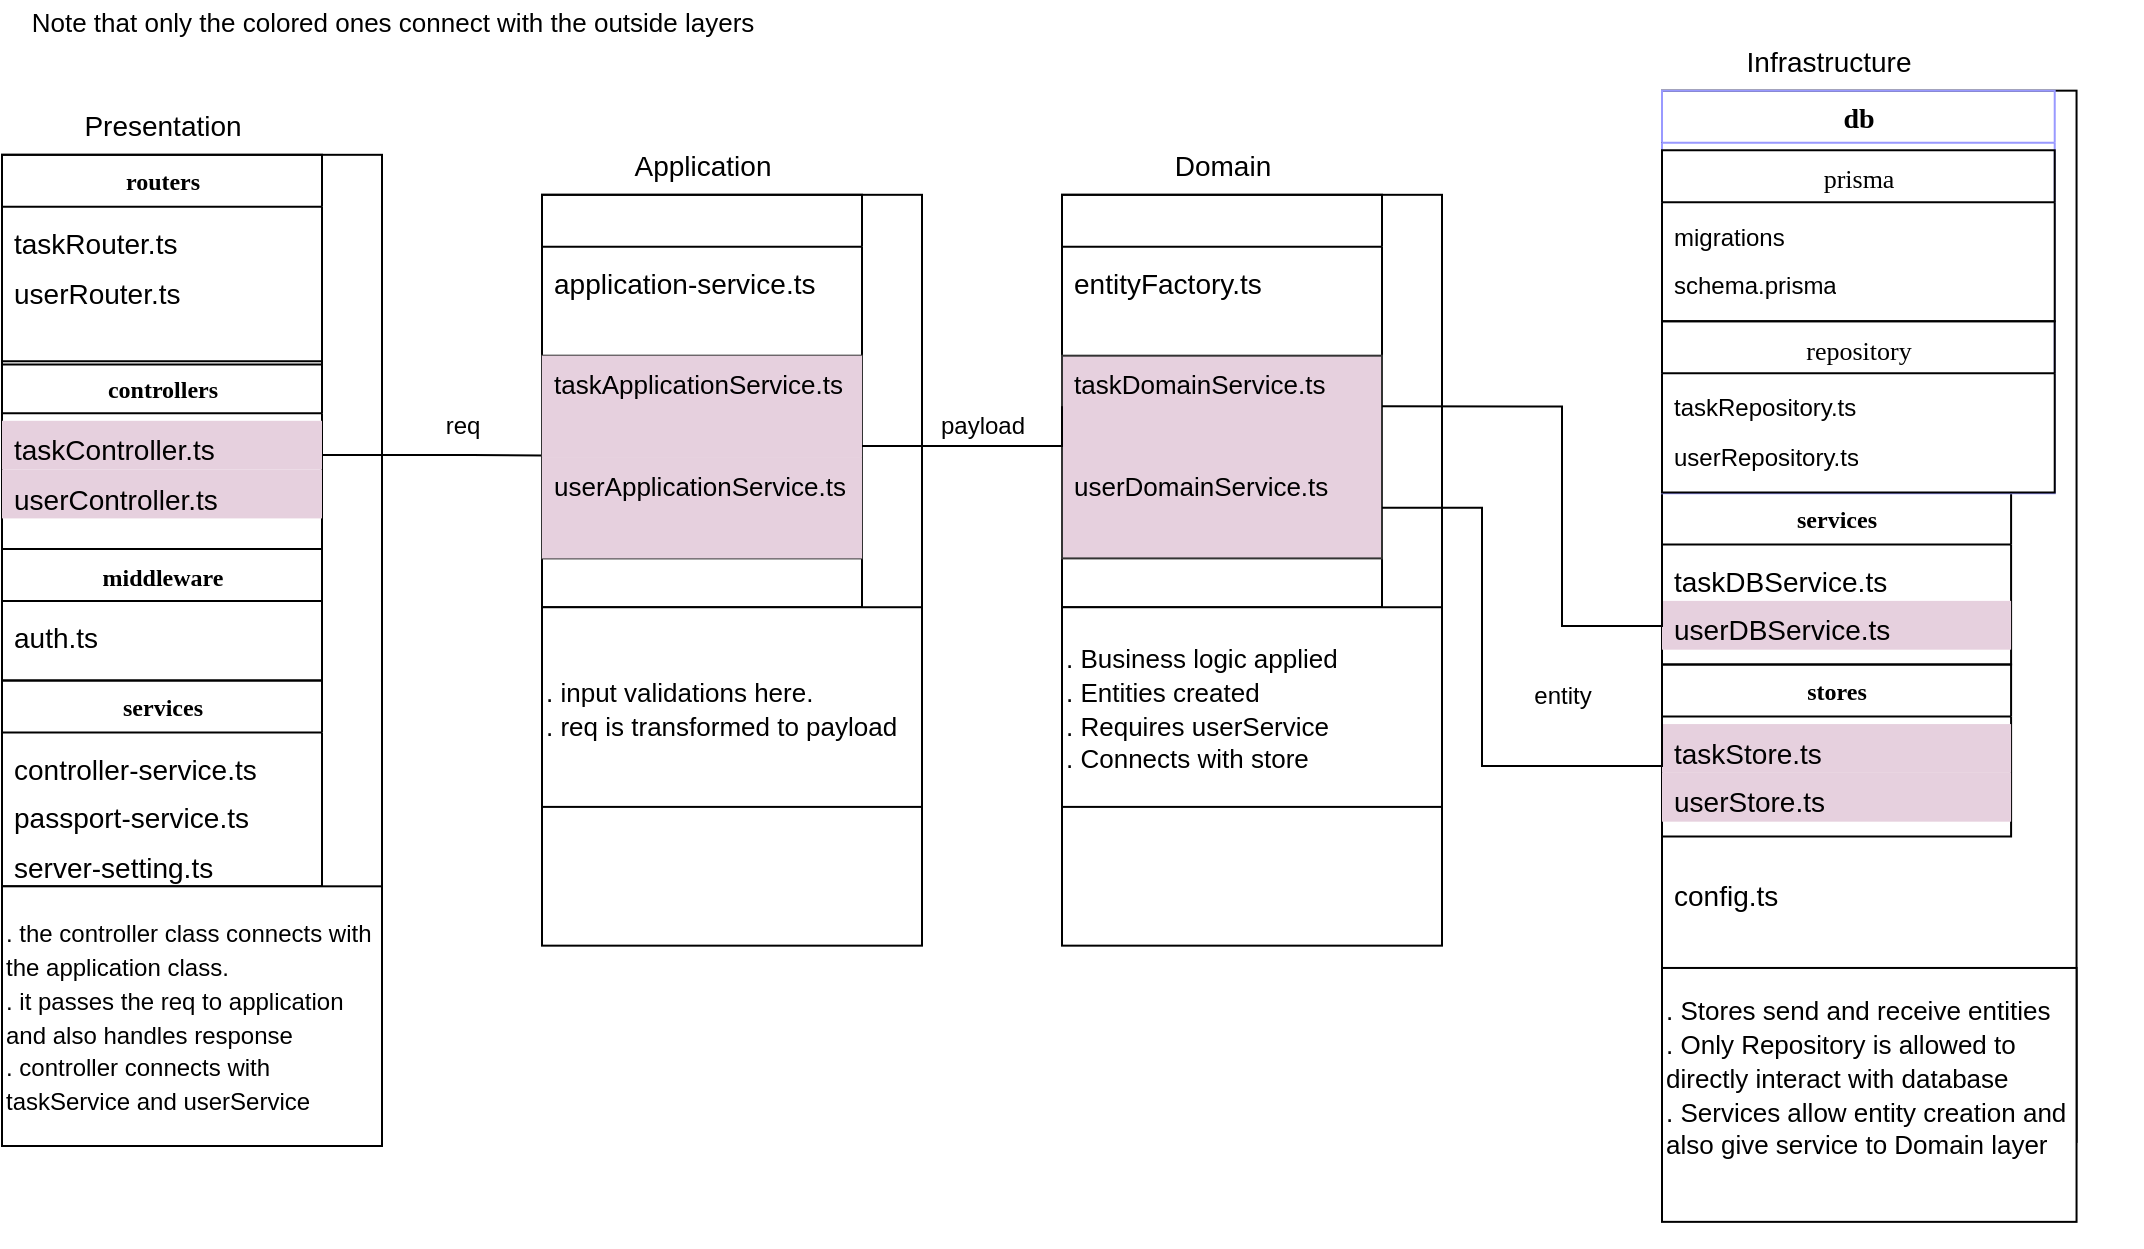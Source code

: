 <mxfile version="17.4.4" type="device"><diagram name="Page-1" id="6133507b-19e7-1e82-6fc7-422aa6c4b21f"><mxGraphModel dx="1320" dy="482" grid="1" gridSize="10" guides="1" tooltips="1" connect="1" arrows="1" fold="1" page="1" pageScale="1" pageWidth="1100" pageHeight="850" background="none" math="0" shadow="0"><root><mxCell id="0"/><mxCell id="1" parent="0"/><mxCell id="7423s3LigYlX9mgCSXaz-68" value="" style="group" vertex="1" connectable="0" parent="1"><mxGeometry x="20" y="90" width="220" height="550" as="geometry"/></mxCell><mxCell id="7423s3LigYlX9mgCSXaz-44" value="" style="group" vertex="1" connectable="0" parent="7423s3LigYlX9mgCSXaz-68"><mxGeometry width="200" height="550" as="geometry"/></mxCell><object label="" id="7423s3LigYlX9mgCSXaz-10"><mxCell style="whiteSpace=wrap;html=1;" vertex="1" parent="7423s3LigYlX9mgCSXaz-44"><mxGeometry y="24.403" width="190" height="375.427" as="geometry"/></mxCell></object><mxCell id="7423s3LigYlX9mgCSXaz-2" value="routers" style="swimlane;html=1;fontStyle=1;align=center;verticalAlign=top;childLayout=stackLayout;horizontal=1;startSize=26;horizontalStack=0;resizeParent=1;resizeLast=0;collapsible=1;marginBottom=0;swimlaneFillColor=#ffffff;rounded=0;shadow=0;comic=0;labelBackgroundColor=none;strokeWidth=1;fillColor=none;fontFamily=Verdana;fontSize=12" vertex="1" parent="7423s3LigYlX9mgCSXaz-44"><mxGeometry y="24.403" width="160" height="104.84" as="geometry"><mxRectangle y="24.403" width="120" height="26" as="alternateBounds"/></mxGeometry></mxCell><mxCell id="7423s3LigYlX9mgCSXaz-3" value="+ field: type" style="text;html=1;strokeColor=none;fillColor=none;align=left;verticalAlign=top;spacingLeft=4;spacingRight=4;whiteSpace=wrap;overflow=hidden;rotatable=0;points=[[0,0.5],[1,0.5]];portConstraint=eastwest;" vertex="1" parent="7423s3LigYlX9mgCSXaz-2"><mxGeometry y="26" width="160" height="3.754" as="geometry"/></mxCell><mxCell id="7423s3LigYlX9mgCSXaz-7" value="&lt;font style=&quot;font-size: 14px&quot;&gt;taskRouter.ts&lt;/font&gt;" style="text;html=1;strokeColor=none;fillColor=none;align=left;verticalAlign=top;spacingLeft=4;spacingRight=4;whiteSpace=wrap;overflow=hidden;rotatable=0;points=[[0,0.5],[1,0.5]];portConstraint=eastwest;" vertex="1" parent="7423s3LigYlX9mgCSXaz-2"><mxGeometry y="29.754" width="160" height="24.403" as="geometry"/></mxCell><mxCell id="7423s3LigYlX9mgCSXaz-4" value="&lt;font style=&quot;font-size: 14px&quot;&gt;userRouter.ts&lt;/font&gt;" style="text;html=1;strokeColor=none;fillColor=none;align=left;verticalAlign=top;spacingLeft=4;spacingRight=4;whiteSpace=wrap;overflow=hidden;rotatable=0;points=[[0,0.5],[1,0.5]];portConstraint=eastwest;" vertex="1" parent="7423s3LigYlX9mgCSXaz-2"><mxGeometry y="54.157" width="160" height="50.683" as="geometry"/></mxCell><mxCell id="7423s3LigYlX9mgCSXaz-11" value="&lt;font style=&quot;font-size: 14px&quot;&gt;Presentation&lt;/font&gt;" style="text;html=1;resizable=0;autosize=1;align=center;verticalAlign=middle;points=[];fillColor=none;strokeColor=none;rounded=0;" vertex="1" parent="7423s3LigYlX9mgCSXaz-44"><mxGeometry x="35" width="90" height="20" as="geometry"/></mxCell><mxCell id="7423s3LigYlX9mgCSXaz-20" value="controllers" style="swimlane;html=1;fontStyle=1;align=center;verticalAlign=top;childLayout=stackLayout;horizontal=1;startSize=26;horizontalStack=0;resizeParent=1;resizeLast=0;collapsible=1;marginBottom=0;swimlaneFillColor=#ffffff;rounded=0;shadow=0;comic=0;labelBackgroundColor=none;strokeWidth=1;fillColor=none;fontFamily=Verdana;fontSize=12" vertex="1" parent="7423s3LigYlX9mgCSXaz-44"><mxGeometry y="127.645" width="160" height="93.857" as="geometry"><mxRectangle x="40" y="310" width="120" height="26" as="alternateBounds"/></mxGeometry></mxCell><mxCell id="7423s3LigYlX9mgCSXaz-21" value="+ field: type" style="text;html=1;strokeColor=none;fillColor=none;align=left;verticalAlign=top;spacingLeft=4;spacingRight=4;whiteSpace=wrap;overflow=hidden;rotatable=0;points=[[0,0.5],[1,0.5]];portConstraint=eastwest;" vertex="1" parent="7423s3LigYlX9mgCSXaz-20"><mxGeometry y="26" width="160" height="3.754" as="geometry"/></mxCell><mxCell id="7423s3LigYlX9mgCSXaz-22" value="&lt;font style=&quot;font-size: 14px&quot;&gt;taskController.ts&lt;/font&gt;" style="text;html=1;strokeColor=none;fillColor=#E6D0DE;align=left;verticalAlign=top;spacingLeft=4;spacingRight=4;whiteSpace=wrap;overflow=hidden;rotatable=0;points=[[0,0.5],[1,0.5]];portConstraint=eastwest;" vertex="1" parent="7423s3LigYlX9mgCSXaz-20"><mxGeometry y="29.754" width="160" height="24.403" as="geometry"/></mxCell><mxCell id="7423s3LigYlX9mgCSXaz-40" value="&lt;font style=&quot;font-size: 14px&quot;&gt;userController.ts&lt;/font&gt;" style="text;html=1;strokeColor=none;fillColor=#E6D0DE;align=left;verticalAlign=top;spacingLeft=4;spacingRight=4;whiteSpace=wrap;overflow=hidden;rotatable=0;points=[[0,0.5],[1,0.5]];portConstraint=eastwest;" vertex="1" parent="7423s3LigYlX9mgCSXaz-20"><mxGeometry y="54.157" width="160" height="24.403" as="geometry"/></mxCell><mxCell id="7423s3LigYlX9mgCSXaz-28" value="middleware" style="swimlane;html=1;fontStyle=1;align=center;verticalAlign=top;childLayout=stackLayout;horizontal=1;startSize=26;horizontalStack=0;resizeParent=1;resizeLast=0;collapsible=1;marginBottom=0;swimlaneFillColor=#ffffff;rounded=0;shadow=0;comic=0;labelBackgroundColor=none;strokeWidth=1;fillColor=none;fontFamily=Verdana;fontSize=12" vertex="1" parent="7423s3LigYlX9mgCSXaz-44"><mxGeometry y="221.502" width="160" height="65.7" as="geometry"><mxRectangle x="40" y="420" width="120" height="26" as="alternateBounds"/></mxGeometry></mxCell><mxCell id="7423s3LigYlX9mgCSXaz-29" value="+ field: type" style="text;html=1;strokeColor=none;fillColor=none;align=left;verticalAlign=top;spacingLeft=4;spacingRight=4;whiteSpace=wrap;overflow=hidden;rotatable=0;points=[[0,0.5],[1,0.5]];portConstraint=eastwest;" vertex="1" parent="7423s3LigYlX9mgCSXaz-28"><mxGeometry y="26" width="160" height="3.754" as="geometry"/></mxCell><mxCell id="7423s3LigYlX9mgCSXaz-30" value="&lt;font style=&quot;font-size: 14px&quot;&gt;auth.ts&lt;/font&gt;" style="text;html=1;strokeColor=none;fillColor=none;align=left;verticalAlign=top;spacingLeft=4;spacingRight=4;whiteSpace=wrap;overflow=hidden;rotatable=0;points=[[0,0.5],[1,0.5]];portConstraint=eastwest;" vertex="1" parent="7423s3LigYlX9mgCSXaz-28"><mxGeometry y="29.754" width="160" height="24.403" as="geometry"/></mxCell><mxCell id="7423s3LigYlX9mgCSXaz-32" value="services" style="swimlane;html=1;fontStyle=1;align=center;verticalAlign=top;childLayout=stackLayout;horizontal=1;startSize=26;horizontalStack=0;resizeParent=1;resizeLast=0;collapsible=1;marginBottom=0;swimlaneFillColor=#ffffff;rounded=0;shadow=0;comic=0;labelBackgroundColor=none;strokeWidth=1;fillColor=none;fontFamily=Verdana;fontSize=12" vertex="1" parent="7423s3LigYlX9mgCSXaz-44"><mxGeometry y="287.201" width="160" height="102.962" as="geometry"><mxRectangle x="40" y="490" width="120" height="26" as="alternateBounds"/></mxGeometry></mxCell><mxCell id="7423s3LigYlX9mgCSXaz-33" value="+ field: type" style="text;html=1;strokeColor=none;fillColor=none;align=left;verticalAlign=top;spacingLeft=4;spacingRight=4;whiteSpace=wrap;overflow=hidden;rotatable=0;points=[[0,0.5],[1,0.5]];portConstraint=eastwest;" vertex="1" parent="7423s3LigYlX9mgCSXaz-32"><mxGeometry y="26" width="160" height="3.754" as="geometry"/></mxCell><mxCell id="7423s3LigYlX9mgCSXaz-34" value="&lt;font style=&quot;font-size: 14px&quot;&gt;controller-service.ts&lt;/font&gt;" style="text;html=1;strokeColor=none;fillColor=none;align=left;verticalAlign=top;spacingLeft=4;spacingRight=4;whiteSpace=wrap;overflow=hidden;rotatable=0;points=[[0,0.5],[1,0.5]];portConstraint=eastwest;" vertex="1" parent="7423s3LigYlX9mgCSXaz-32"><mxGeometry y="29.754" width="160" height="24.403" as="geometry"/></mxCell><mxCell id="7423s3LigYlX9mgCSXaz-35" value="&lt;font style=&quot;font-size: 14px&quot;&gt;passport-service.ts&lt;/font&gt;" style="text;html=1;strokeColor=none;fillColor=none;align=left;verticalAlign=top;spacingLeft=4;spacingRight=4;whiteSpace=wrap;overflow=hidden;rotatable=0;points=[[0,0.5],[1,0.5]];portConstraint=eastwest;" vertex="1" parent="7423s3LigYlX9mgCSXaz-32"><mxGeometry y="54.157" width="160" height="24.403" as="geometry"/></mxCell><mxCell id="7423s3LigYlX9mgCSXaz-36" value="&lt;font style=&quot;font-size: 14px&quot;&gt;server-setting.ts&lt;/font&gt;" style="text;html=1;strokeColor=none;fillColor=none;align=left;verticalAlign=top;spacingLeft=4;spacingRight=4;whiteSpace=wrap;overflow=hidden;rotatable=0;points=[[0,0.5],[1,0.5]];portConstraint=eastwest;" vertex="1" parent="7423s3LigYlX9mgCSXaz-32"><mxGeometry y="78.56" width="160" height="24.403" as="geometry"/></mxCell><mxCell id="7423s3LigYlX9mgCSXaz-42" value="&lt;div&gt;&lt;span style=&quot;font-size: 12px&quot;&gt;. the controller class connects with the application class.&lt;/span&gt;&lt;/div&gt;&lt;div&gt;&lt;font style=&quot;font-size: 12px&quot;&gt;. it passes the req to application and also handles response&lt;/font&gt;&lt;/div&gt;&lt;div&gt;&lt;span style=&quot;font-size: 12px&quot;&gt;. controller connects with taskService and userService&lt;/span&gt;&lt;/div&gt;" style="whiteSpace=wrap;html=1;fontSize=14;align=left;" vertex="1" parent="7423s3LigYlX9mgCSXaz-44"><mxGeometry y="390.16" width="190" height="129.84" as="geometry"/></mxCell><mxCell id="7423s3LigYlX9mgCSXaz-67" style="edgeStyle=orthogonalEdgeStyle;rounded=0;orthogonalLoop=1;jettySize=auto;html=1;fontFamily=Helvetica;fontSize=12;" edge="1" parent="7423s3LigYlX9mgCSXaz-68" source="7423s3LigYlX9mgCSXaz-20"><mxGeometry relative="1" as="geometry"><mxPoint x="310" y="175" as="targetPoint"/></mxGeometry></mxCell><mxCell id="7423s3LigYlX9mgCSXaz-103" value="" style="group" vertex="1" connectable="0" parent="1"><mxGeometry x="290" y="110" width="250" height="550" as="geometry"/></mxCell><mxCell id="7423s3LigYlX9mgCSXaz-69" value="" style="group" vertex="1" connectable="0" parent="7423s3LigYlX9mgCSXaz-103"><mxGeometry width="250" height="550" as="geometry"/></mxCell><mxCell id="7423s3LigYlX9mgCSXaz-70" value="" style="group" vertex="1" connectable="0" parent="7423s3LigYlX9mgCSXaz-69"><mxGeometry width="200" height="550" as="geometry"/></mxCell><mxCell id="7423s3LigYlX9mgCSXaz-102" value="" style="group" vertex="1" connectable="0" parent="7423s3LigYlX9mgCSXaz-70"><mxGeometry width="190" height="399.829" as="geometry"/></mxCell><object label="" id="7423s3LigYlX9mgCSXaz-71"><mxCell style="whiteSpace=wrap;html=1;" vertex="1" parent="7423s3LigYlX9mgCSXaz-102"><mxGeometry y="24.403" width="190" height="375.427" as="geometry"/></mxCell></object><mxCell id="7423s3LigYlX9mgCSXaz-76" value="&lt;font style=&quot;font-size: 14px&quot;&gt;Application&lt;br&gt;&lt;/font&gt;" style="text;html=1;resizable=0;autosize=1;align=center;verticalAlign=middle;points=[];fillColor=none;strokeColor=none;rounded=0;" vertex="1" parent="7423s3LigYlX9mgCSXaz-102"><mxGeometry x="40" width="80" height="20" as="geometry"/></mxCell><mxCell id="7423s3LigYlX9mgCSXaz-91" value="" style="swimlane;html=1;fontStyle=1;align=center;verticalAlign=top;childLayout=stackLayout;horizontal=1;startSize=26;horizontalStack=0;resizeParent=1;resizeLast=0;collapsible=1;marginBottom=0;swimlaneFillColor=#ffffff;rounded=0;shadow=0;comic=0;labelBackgroundColor=none;strokeWidth=1;fillColor=none;fontFamily=Verdana;fontSize=12" vertex="1" parent="7423s3LigYlX9mgCSXaz-102"><mxGeometry y="24.403" width="160" height="206.205" as="geometry"><mxRectangle y="24.403" width="120" height="26" as="alternateBounds"/></mxGeometry></mxCell><mxCell id="7423s3LigYlX9mgCSXaz-92" value="+ field: type" style="text;html=1;strokeColor=none;fillColor=none;align=left;verticalAlign=top;spacingLeft=4;spacingRight=4;whiteSpace=wrap;overflow=hidden;rotatable=0;points=[[0,0.5],[1,0.5]];portConstraint=eastwest;" vertex="1" parent="7423s3LigYlX9mgCSXaz-91"><mxGeometry y="26" width="160" height="3.754" as="geometry"/></mxCell><mxCell id="7423s3LigYlX9mgCSXaz-94" value="&lt;span style=&quot;font-size: 14px&quot;&gt;application-service.ts&lt;/span&gt;" style="text;html=1;strokeColor=none;fillColor=none;align=left;verticalAlign=top;spacingLeft=4;spacingRight=4;whiteSpace=wrap;overflow=hidden;rotatable=0;points=[[0,0.5],[1,0.5]];portConstraint=eastwest;" vertex="1" parent="7423s3LigYlX9mgCSXaz-91"><mxGeometry y="29.754" width="160" height="50.683" as="geometry"/></mxCell><mxCell id="7423s3LigYlX9mgCSXaz-100" value="" style="group;strokeColor=#333333;" vertex="1" connectable="0" parent="7423s3LigYlX9mgCSXaz-91"><mxGeometry y="80.437" width="160" height="101.365" as="geometry"/></mxCell><mxCell id="7423s3LigYlX9mgCSXaz-95" value="&lt;font style=&quot;font-size: 13px&quot;&gt;taskApplicationService.ts&lt;/font&gt;" style="text;html=1;strokeColor=none;fillColor=#E6D0DE;align=left;verticalAlign=top;spacingLeft=4;spacingRight=4;whiteSpace=wrap;overflow=hidden;rotatable=0;points=[[0,0.5],[1,0.5]];portConstraint=eastwest;" vertex="1" parent="7423s3LigYlX9mgCSXaz-100"><mxGeometry width="160" height="50.683" as="geometry"/></mxCell><mxCell id="7423s3LigYlX9mgCSXaz-96" value="&lt;font style=&quot;font-size: 13px&quot;&gt;userApplicationService.ts&lt;/font&gt;" style="text;html=1;strokeColor=none;fillColor=#E6D0DE;align=left;verticalAlign=top;spacingLeft=4;spacingRight=4;whiteSpace=wrap;overflow=hidden;rotatable=0;points=[[0,0.5],[1,0.5]];portConstraint=eastwest;" vertex="1" parent="7423s3LigYlX9mgCSXaz-100"><mxGeometry y="50.683" width="160" height="50.683" as="geometry"/></mxCell><mxCell id="7423s3LigYlX9mgCSXaz-97" value="&lt;font style=&quot;font-size: 13px&quot;&gt;. input validations here.&lt;br&gt;. req is transformed to payload&lt;/font&gt;" style="whiteSpace=wrap;html=1;fontSize=14;align=left;" vertex="1" parent="7423s3LigYlX9mgCSXaz-102"><mxGeometry y="230.61" width="190" height="99.84" as="geometry"/></mxCell><mxCell id="7423s3LigYlX9mgCSXaz-121" value="payload" style="text;html=1;resizable=0;autosize=1;align=center;verticalAlign=middle;points=[];fillColor=none;strokeColor=none;rounded=0;fontFamily=Helvetica;fontSize=12;" vertex="1" parent="7423s3LigYlX9mgCSXaz-69"><mxGeometry x="190" y="130" width="60" height="20" as="geometry"/></mxCell><mxCell id="7423s3LigYlX9mgCSXaz-104" value="req" style="text;html=1;resizable=0;autosize=1;align=center;verticalAlign=middle;points=[];fillColor=none;strokeColor=none;rounded=0;fontFamily=Helvetica;fontSize=12;" vertex="1" parent="1"><mxGeometry x="235" y="240" width="30" height="20" as="geometry"/></mxCell><mxCell id="7423s3LigYlX9mgCSXaz-123" value="" style="group" vertex="1" connectable="0" parent="1"><mxGeometry x="850" y="57.93" width="240" height="590" as="geometry"/></mxCell><mxCell id="7423s3LigYlX9mgCSXaz-124" value="" style="group" vertex="1" connectable="0" parent="7423s3LigYlX9mgCSXaz-123"><mxGeometry width="218.182" height="590" as="geometry"/></mxCell><object label="" id="7423s3LigYlX9mgCSXaz-125"><mxCell style="whiteSpace=wrap;html=1;" vertex="1" parent="7423s3LigYlX9mgCSXaz-124"><mxGeometry y="24.4" width="207.273" height="525.6" as="geometry"/></mxCell></object><mxCell id="7423s3LigYlX9mgCSXaz-130" value="&lt;font style=&quot;font-size: 14px&quot;&gt;Infrastructure&lt;/font&gt;" style="text;html=1;resizable=0;autosize=1;align=center;verticalAlign=middle;points=[];fillColor=none;strokeColor=none;rounded=0;" vertex="1" parent="7423s3LigYlX9mgCSXaz-124"><mxGeometry x="32.727" width="100" height="20" as="geometry"/></mxCell><mxCell id="7423s3LigYlX9mgCSXaz-138" value="services" style="swimlane;html=1;fontStyle=1;align=center;verticalAlign=top;childLayout=stackLayout;horizontal=1;startSize=26;horizontalStack=0;resizeParent=1;resizeLast=0;collapsible=1;marginBottom=0;swimlaneFillColor=#ffffff;rounded=0;shadow=0;comic=0;labelBackgroundColor=none;strokeWidth=1;fillColor=none;fontFamily=Verdana;fontSize=12" vertex="1" parent="7423s3LigYlX9mgCSXaz-124"><mxGeometry y="225.35" width="174.545" height="86" as="geometry"><mxRectangle x="40" y="490" width="120" height="26" as="alternateBounds"/></mxGeometry></mxCell><mxCell id="7423s3LigYlX9mgCSXaz-139" value="+ field: type" style="text;html=1;strokeColor=none;fillColor=none;align=left;verticalAlign=top;spacingLeft=4;spacingRight=4;whiteSpace=wrap;overflow=hidden;rotatable=0;points=[[0,0.5],[1,0.5]];portConstraint=eastwest;" vertex="1" parent="7423s3LigYlX9mgCSXaz-138"><mxGeometry y="26" width="174.545" height="3.754" as="geometry"/></mxCell><mxCell id="7423s3LigYlX9mgCSXaz-140" value="&lt;font style=&quot;font-size: 14px&quot;&gt;taskDBService.ts&lt;/font&gt;" style="text;html=1;strokeColor=none;fillColor=none;align=left;verticalAlign=top;spacingLeft=4;spacingRight=4;whiteSpace=wrap;overflow=hidden;rotatable=0;points=[[0,0.5],[1,0.5]];portConstraint=eastwest;" vertex="1" parent="7423s3LigYlX9mgCSXaz-138"><mxGeometry y="29.754" width="174.545" height="24.403" as="geometry"/></mxCell><mxCell id="7423s3LigYlX9mgCSXaz-141" value="&lt;font style=&quot;font-size: 14px&quot;&gt;userDBService.ts&lt;/font&gt;" style="text;html=1;strokeColor=none;fillColor=#E6D0DE;align=left;verticalAlign=top;spacingLeft=4;spacingRight=4;whiteSpace=wrap;overflow=hidden;rotatable=0;points=[[0,0.5],[1,0.5]];portConstraint=eastwest;" vertex="1" parent="7423s3LigYlX9mgCSXaz-138"><mxGeometry y="54.157" width="174.545" height="24.403" as="geometry"/></mxCell><mxCell id="7423s3LigYlX9mgCSXaz-131" value="&lt;font style=&quot;font-size: 14px&quot;&gt;db&lt;/font&gt;" style="swimlane;html=1;fontStyle=1;align=center;verticalAlign=top;childLayout=stackLayout;horizontal=1;startSize=26;horizontalStack=0;resizeParent=1;resizeLast=0;collapsible=1;marginBottom=0;swimlaneFillColor=#ffffff;rounded=0;shadow=0;comic=0;labelBackgroundColor=none;strokeWidth=1;fillColor=none;fontFamily=Verdana;fontSize=12;strokeColor=#9999FF;" vertex="1" parent="7423s3LigYlX9mgCSXaz-124"><mxGeometry y="24.4" width="196.364" height="201.354" as="geometry"><mxRectangle y="24.4" width="120" height="26" as="alternateBounds"/></mxGeometry></mxCell><mxCell id="7423s3LigYlX9mgCSXaz-132" value="+ field: type" style="text;html=1;strokeColor=none;fillColor=none;align=left;verticalAlign=top;spacingLeft=4;spacingRight=4;whiteSpace=wrap;overflow=hidden;rotatable=0;points=[[0,0.5],[1,0.5]];portConstraint=eastwest;" vertex="1" parent="7423s3LigYlX9mgCSXaz-131"><mxGeometry y="26" width="196.364" height="3.754" as="geometry"/></mxCell><mxCell id="7423s3LigYlX9mgCSXaz-151" value="&lt;span style=&quot;font-weight: normal&quot;&gt;&lt;font style=&quot;font-size: 13px&quot;&gt;prisma&lt;/font&gt;&lt;/span&gt;" style="swimlane;html=1;fontStyle=1;align=center;verticalAlign=top;childLayout=stackLayout;horizontal=1;startSize=26;horizontalStack=0;resizeParent=1;resizeLast=0;collapsible=1;marginBottom=0;swimlaneFillColor=#ffffff;rounded=0;shadow=0;comic=0;labelBackgroundColor=none;strokeWidth=1;fillColor=none;fontFamily=Verdana;fontSize=12" vertex="1" parent="7423s3LigYlX9mgCSXaz-131"><mxGeometry y="29.754" width="196.364" height="85.6" as="geometry"><mxRectangle y="29.754" width="180" height="26" as="alternateBounds"/></mxGeometry></mxCell><mxCell id="7423s3LigYlX9mgCSXaz-152" value="+ field: type" style="text;html=1;strokeColor=none;fillColor=none;align=left;verticalAlign=top;spacingLeft=4;spacingRight=4;whiteSpace=wrap;overflow=hidden;rotatable=0;points=[[0,0.5],[1,0.5]];portConstraint=eastwest;" vertex="1" parent="7423s3LigYlX9mgCSXaz-151"><mxGeometry y="26" width="196.364" height="3.754" as="geometry"/></mxCell><mxCell id="7423s3LigYlX9mgCSXaz-153" value="&lt;font style=&quot;font-size: 12px&quot;&gt;migrations&lt;/font&gt;" style="text;html=1;strokeColor=none;fillColor=none;align=left;verticalAlign=top;spacingLeft=4;spacingRight=4;whiteSpace=wrap;overflow=hidden;rotatable=0;points=[[0,0.5],[1,0.5]];portConstraint=eastwest;" vertex="1" parent="7423s3LigYlX9mgCSXaz-151"><mxGeometry y="29.754" width="196.364" height="24.403" as="geometry"/></mxCell><mxCell id="7423s3LigYlX9mgCSXaz-154" value="&lt;font style=&quot;font-size: 12px&quot;&gt;schema.prisma&lt;/font&gt;" style="text;html=1;strokeColor=none;fillColor=none;align=left;verticalAlign=top;spacingLeft=4;spacingRight=4;whiteSpace=wrap;overflow=hidden;rotatable=0;points=[[0,0.5],[1,0.5]];portConstraint=eastwest;" vertex="1" parent="7423s3LigYlX9mgCSXaz-151"><mxGeometry y="54.157" width="196.364" height="25.84" as="geometry"/></mxCell><mxCell id="7423s3LigYlX9mgCSXaz-159" value="&lt;span style=&quot;font-weight: normal&quot;&gt;&lt;font style=&quot;font-size: 13px&quot;&gt;repository&lt;/font&gt;&lt;/span&gt;" style="swimlane;html=1;fontStyle=1;align=center;verticalAlign=top;childLayout=stackLayout;horizontal=1;startSize=26;horizontalStack=0;resizeParent=1;resizeLast=0;collapsible=1;marginBottom=0;swimlaneFillColor=#ffffff;rounded=0;shadow=0;comic=0;labelBackgroundColor=none;strokeWidth=1;fillColor=none;fontFamily=Verdana;fontSize=12" vertex="1" parent="7423s3LigYlX9mgCSXaz-131"><mxGeometry y="115.354" width="196.364" height="85.6" as="geometry"><mxRectangle y="29.754" width="170" height="26" as="alternateBounds"/></mxGeometry></mxCell><mxCell id="7423s3LigYlX9mgCSXaz-160" value="+ field: type" style="text;html=1;strokeColor=none;fillColor=none;align=left;verticalAlign=top;spacingLeft=4;spacingRight=4;whiteSpace=wrap;overflow=hidden;rotatable=0;points=[[0,0.5],[1,0.5]];portConstraint=eastwest;" vertex="1" parent="7423s3LigYlX9mgCSXaz-159"><mxGeometry y="26" width="196.364" height="3.754" as="geometry"/></mxCell><mxCell id="7423s3LigYlX9mgCSXaz-161" value="&lt;font style=&quot;font-size: 12px&quot;&gt;taskRepository.ts&lt;/font&gt;" style="text;html=1;strokeColor=none;fillColor=none;align=left;verticalAlign=top;spacingLeft=4;spacingRight=4;whiteSpace=wrap;overflow=hidden;rotatable=0;points=[[0,0.5],[1,0.5]];portConstraint=eastwest;" vertex="1" parent="7423s3LigYlX9mgCSXaz-159"><mxGeometry y="29.754" width="196.364" height="24.403" as="geometry"/></mxCell><mxCell id="7423s3LigYlX9mgCSXaz-162" value="&lt;font style=&quot;font-size: 12px&quot;&gt;userRepository.ts&lt;/font&gt;" style="text;html=1;strokeColor=none;fillColor=none;align=left;verticalAlign=top;spacingLeft=4;spacingRight=4;whiteSpace=wrap;overflow=hidden;rotatable=0;points=[[0,0.5],[1,0.5]];portConstraint=eastwest;" vertex="1" parent="7423s3LigYlX9mgCSXaz-159"><mxGeometry y="54.157" width="196.364" height="25.84" as="geometry"/></mxCell><mxCell id="7423s3LigYlX9mgCSXaz-163" value="stores" style="swimlane;html=1;fontStyle=1;align=center;verticalAlign=top;childLayout=stackLayout;horizontal=1;startSize=26;horizontalStack=0;resizeParent=1;resizeLast=0;collapsible=1;marginBottom=0;swimlaneFillColor=#ffffff;rounded=0;shadow=0;comic=0;labelBackgroundColor=none;strokeWidth=1;fillColor=none;fontFamily=Verdana;fontSize=12" vertex="1" parent="7423s3LigYlX9mgCSXaz-124"><mxGeometry y="311.35" width="174.545" height="86" as="geometry"><mxRectangle x="40" y="490" width="120" height="26" as="alternateBounds"/></mxGeometry></mxCell><mxCell id="7423s3LigYlX9mgCSXaz-164" value="+ field: type" style="text;html=1;strokeColor=none;fillColor=none;align=left;verticalAlign=top;spacingLeft=4;spacingRight=4;whiteSpace=wrap;overflow=hidden;rotatable=0;points=[[0,0.5],[1,0.5]];portConstraint=eastwest;" vertex="1" parent="7423s3LigYlX9mgCSXaz-163"><mxGeometry y="26" width="174.545" height="3.754" as="geometry"/></mxCell><mxCell id="7423s3LigYlX9mgCSXaz-165" value="&lt;font style=&quot;font-size: 14px&quot;&gt;taskStore.ts&lt;/font&gt;" style="text;html=1;strokeColor=none;fillColor=#E6D0DE;align=left;verticalAlign=top;spacingLeft=4;spacingRight=4;whiteSpace=wrap;overflow=hidden;rotatable=0;points=[[0,0.5],[1,0.5]];portConstraint=eastwest;" vertex="1" parent="7423s3LigYlX9mgCSXaz-163"><mxGeometry y="29.754" width="174.545" height="24.403" as="geometry"/></mxCell><mxCell id="7423s3LigYlX9mgCSXaz-166" value="&lt;font style=&quot;font-size: 14px&quot;&gt;userStore.ts&lt;/font&gt;" style="text;html=1;strokeColor=none;fillColor=#E6D0DE;align=left;verticalAlign=top;spacingLeft=4;spacingRight=4;whiteSpace=wrap;overflow=hidden;rotatable=0;points=[[0,0.5],[1,0.5]];portConstraint=eastwest;" vertex="1" parent="7423s3LigYlX9mgCSXaz-163"><mxGeometry y="54.157" width="174.545" height="24.403" as="geometry"/></mxCell><mxCell id="7423s3LigYlX9mgCSXaz-167" value="&lt;font style=&quot;font-size: 13px&quot;&gt;. Stores send and receive entities&lt;br&gt;. Only Repository is allowed to directly interact with database&lt;br&gt;. Services allow entity creation and also give service to Domain layer&lt;br&gt;&lt;br&gt;&lt;/font&gt;" style="whiteSpace=wrap;html=1;fontSize=14;align=left;" vertex="1" parent="7423s3LigYlX9mgCSXaz-124"><mxGeometry y="463.05" width="207.273" height="126.95" as="geometry"/></mxCell><mxCell id="7423s3LigYlX9mgCSXaz-181" value="&lt;font style=&quot;font-size: 14px&quot;&gt;config.ts&lt;/font&gt;" style="text;html=1;strokeColor=none;fillColor=none;align=left;verticalAlign=top;spacingLeft=4;spacingRight=4;whiteSpace=wrap;overflow=hidden;rotatable=0;points=[[0,0.5],[1,0.5]];portConstraint=eastwest;" vertex="1" parent="7423s3LigYlX9mgCSXaz-124"><mxGeometry y="412.074" width="174.545" height="24.403" as="geometry"/></mxCell><mxCell id="7423s3LigYlX9mgCSXaz-106" value="" style="group" vertex="1" connectable="0" parent="1"><mxGeometry x="550" y="110" width="220" height="550" as="geometry"/></mxCell><mxCell id="7423s3LigYlX9mgCSXaz-107" value="" style="group" vertex="1" connectable="0" parent="7423s3LigYlX9mgCSXaz-106"><mxGeometry width="200" height="550" as="geometry"/></mxCell><mxCell id="7423s3LigYlX9mgCSXaz-108" value="" style="group" vertex="1" connectable="0" parent="7423s3LigYlX9mgCSXaz-107"><mxGeometry width="190" height="399.829" as="geometry"/></mxCell><object label="" id="7423s3LigYlX9mgCSXaz-109"><mxCell style="whiteSpace=wrap;html=1;" vertex="1" parent="7423s3LigYlX9mgCSXaz-108"><mxGeometry y="24.403" width="190" height="375.427" as="geometry"/></mxCell></object><mxCell id="7423s3LigYlX9mgCSXaz-110" value="&lt;font style=&quot;font-size: 14px&quot;&gt;Domain&lt;br&gt;&lt;/font&gt;" style="text;html=1;resizable=0;autosize=1;align=center;verticalAlign=middle;points=[];fillColor=none;strokeColor=none;rounded=0;" vertex="1" parent="7423s3LigYlX9mgCSXaz-108"><mxGeometry x="50" width="60" height="20" as="geometry"/></mxCell><mxCell id="7423s3LigYlX9mgCSXaz-111" value="" style="swimlane;html=1;fontStyle=1;align=center;verticalAlign=top;childLayout=stackLayout;horizontal=1;startSize=26;horizontalStack=0;resizeParent=1;resizeLast=0;collapsible=1;marginBottom=0;swimlaneFillColor=#ffffff;rounded=0;shadow=0;comic=0;labelBackgroundColor=none;strokeWidth=1;fillColor=none;fontFamily=Verdana;fontSize=12" vertex="1" parent="7423s3LigYlX9mgCSXaz-108"><mxGeometry y="24.403" width="160" height="206.205" as="geometry"><mxRectangle y="24.403" width="120" height="26" as="alternateBounds"/></mxGeometry></mxCell><mxCell id="7423s3LigYlX9mgCSXaz-112" value="+ field: type" style="text;html=1;strokeColor=none;fillColor=none;align=left;verticalAlign=top;spacingLeft=4;spacingRight=4;whiteSpace=wrap;overflow=hidden;rotatable=0;points=[[0,0.5],[1,0.5]];portConstraint=eastwest;" vertex="1" parent="7423s3LigYlX9mgCSXaz-111"><mxGeometry y="26" width="160" height="3.754" as="geometry"/></mxCell><mxCell id="7423s3LigYlX9mgCSXaz-113" value="&lt;span style=&quot;font-size: 14px&quot;&gt;entityFactory.ts&lt;/span&gt;" style="text;html=1;strokeColor=none;fillColor=none;align=left;verticalAlign=top;spacingLeft=4;spacingRight=4;whiteSpace=wrap;overflow=hidden;rotatable=0;points=[[0,0.5],[1,0.5]];portConstraint=eastwest;" vertex="1" parent="7423s3LigYlX9mgCSXaz-111"><mxGeometry y="29.754" width="160" height="50.683" as="geometry"/></mxCell><mxCell id="7423s3LigYlX9mgCSXaz-114" value="" style="group;strokeColor=#333333;fillColor=#E6D0DE;" vertex="1" connectable="0" parent="7423s3LigYlX9mgCSXaz-111"><mxGeometry y="80.437" width="160" height="101.365" as="geometry"/></mxCell><mxCell id="7423s3LigYlX9mgCSXaz-115" value="&lt;font style=&quot;font-size: 13px&quot;&gt;taskDomainService.ts&lt;/font&gt;" style="text;html=1;strokeColor=none;fillColor=none;align=left;verticalAlign=top;spacingLeft=4;spacingRight=4;whiteSpace=wrap;overflow=hidden;rotatable=0;points=[[0,0.5],[1,0.5]];portConstraint=eastwest;" vertex="1" parent="7423s3LigYlX9mgCSXaz-114"><mxGeometry width="160" height="50.683" as="geometry"/></mxCell><mxCell id="7423s3LigYlX9mgCSXaz-116" value="&lt;font style=&quot;font-size: 13px&quot;&gt;userDomainService.ts&lt;/font&gt;" style="text;html=1;strokeColor=none;fillColor=none;align=left;verticalAlign=top;spacingLeft=4;spacingRight=4;whiteSpace=wrap;overflow=hidden;rotatable=0;points=[[0,0.5],[1,0.5]];portConstraint=eastwest;" vertex="1" parent="7423s3LigYlX9mgCSXaz-114"><mxGeometry y="50.683" width="160" height="50.683" as="geometry"/></mxCell><mxCell id="7423s3LigYlX9mgCSXaz-117" value="&lt;div&gt;&lt;span style=&quot;font-size: 13px&quot;&gt;. Business logic applied&lt;/span&gt;&lt;/div&gt;&lt;div&gt;&lt;span style=&quot;font-size: 13px&quot;&gt;. Entities created&lt;/span&gt;&lt;/div&gt;&lt;div&gt;&lt;span style=&quot;font-size: 13px&quot;&gt;. Requires userService&lt;/span&gt;&lt;/div&gt;&lt;div&gt;&lt;span style=&quot;font-size: 13px&quot;&gt;. Connects with store&lt;/span&gt;&lt;/div&gt;" style="whiteSpace=wrap;html=1;fontSize=14;align=left;" vertex="1" parent="7423s3LigYlX9mgCSXaz-108"><mxGeometry y="230.61" width="190" height="99.84" as="geometry"/></mxCell><mxCell id="7423s3LigYlX9mgCSXaz-169" style="rounded=0;orthogonalLoop=1;jettySize=auto;html=1;fontFamily=Helvetica;fontSize=13;entryX=0;entryY=0.5;entryDx=0;entryDy=0;edgeStyle=orthogonalEdgeStyle;endArrow=none;endFill=0;" edge="1" parent="1" source="7423s3LigYlX9mgCSXaz-116" target="7423s3LigYlX9mgCSXaz-164"><mxGeometry relative="1" as="geometry"><Array as="points"><mxPoint x="760" y="291"/><mxPoint x="760" y="420"/><mxPoint x="850" y="420"/></Array></mxGeometry></mxCell><mxCell id="7423s3LigYlX9mgCSXaz-173" style="edgeStyle=orthogonalEdgeStyle;rounded=0;orthogonalLoop=1;jettySize=auto;html=1;exitX=1;exitY=0.5;exitDx=0;exitDy=0;entryX=0;entryY=0.5;entryDx=0;entryDy=0;fontFamily=Helvetica;fontSize=13;endArrow=none;endFill=0;" edge="1" parent="1" source="7423s3LigYlX9mgCSXaz-115" target="7423s3LigYlX9mgCSXaz-139"><mxGeometry relative="1" as="geometry"><Array as="points"><mxPoint x="800" y="240"/><mxPoint x="800" y="350"/><mxPoint x="850" y="350"/></Array></mxGeometry></mxCell><mxCell id="7423s3LigYlX9mgCSXaz-174" style="edgeStyle=orthogonalEdgeStyle;rounded=0;orthogonalLoop=1;jettySize=auto;html=1;entryX=0;entryY=0.5;entryDx=0;entryDy=0;fontFamily=Helvetica;fontSize=13;endArrow=none;endFill=0;" edge="1" parent="1" source="7423s3LigYlX9mgCSXaz-95" target="7423s3LigYlX9mgCSXaz-115"><mxGeometry relative="1" as="geometry"><Array as="points"><mxPoint x="550" y="260"/></Array></mxGeometry></mxCell><mxCell id="7423s3LigYlX9mgCSXaz-176" value="entity" style="text;html=1;resizable=0;autosize=1;align=center;verticalAlign=middle;points=[];fillColor=none;strokeColor=none;rounded=0;fontFamily=Helvetica;fontSize=12;" vertex="1" parent="1"><mxGeometry x="780" y="375" width="40" height="20" as="geometry"/></mxCell><mxCell id="7423s3LigYlX9mgCSXaz-177" value="Note that only the colored ones connect with the outside layers" style="text;html=1;resizable=0;autosize=1;align=center;verticalAlign=middle;points=[];fillColor=none;strokeColor=none;rounded=0;fontFamily=Helvetica;fontSize=13;" vertex="1" parent="1"><mxGeometry x="25" y="37.93" width="380" height="20" as="geometry"/></mxCell></root></mxGraphModel></diagram></mxfile>